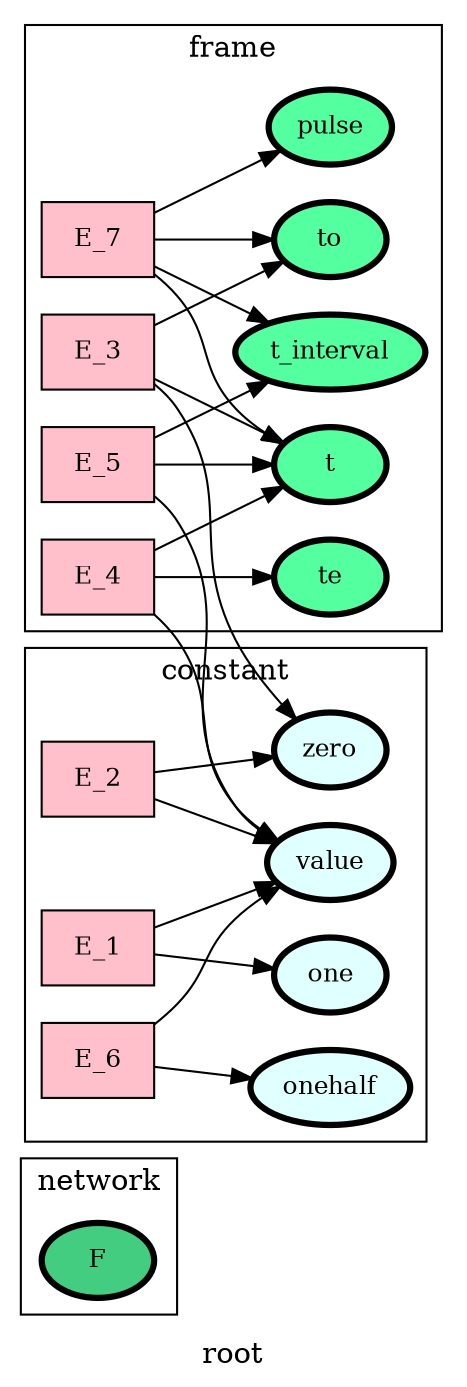 digraph root {
label=root;
rankdir=LR;
subgraph cluster_root___network {
label=network;
rankdir=LR;
V_10 [fillcolor=seagreen3, fontsize=12, label=F, penwidth=3, style=filled];
}

subgraph cluster_root___projection {
label=projection;
rankdir=LR;
}

E_3 -> V_3  [splines=ortho];
E_3 -> V_4  [splines=ortho];
E_4 -> V_1  [splines=ortho];
E_4 -> V_4  [splines=ortho];
E_5 -> V_1  [splines=ortho];
E_5 -> V_4  [splines=ortho];
E_7 -> V_4  [splines=ortho];
E_7 -> V_5  [splines=ortho];
E_7 -> V_7  [splines=ortho];
subgraph cluster_root___frame {
label=frame;
rankdir=LR;
V_4 [fillcolor=seagreen1, fontsize=12, label=t, penwidth=3, style=filled];
V_5 [fillcolor=seagreen1, fontsize=12, label=to, penwidth=3, style=filled];
V_6 [fillcolor=seagreen1, fontsize=12, label=te, penwidth=3, style=filled];
V_7 [fillcolor=seagreen1, fontsize=12, label=t_interval, penwidth=3, style=filled];
V_9 [fillcolor=seagreen1, fontsize=12, label=pulse, penwidth=3, style=filled];
E_3 [fillcolor=pink, fontsize=12, shape=box, style=filled];
E_3 -> V_5  [splines=ortho];
E_4 [fillcolor=pink, fontsize=12, shape=box, style=filled];
E_4 -> V_6  [splines=ortho];
E_5 [fillcolor=pink, fontsize=12, shape=box, style=filled];
E_5 -> V_7  [splines=ortho];
E_7 [fillcolor=pink, fontsize=12, shape=box, style=filled];
E_7 -> V_9  [splines=ortho];
}

subgraph cluster_root___state {
label=state;
rankdir=LR;
}

E_1 -> V_1  [splines=ortho];
E_2 -> V_1  [splines=ortho];
E_6 -> V_1  [splines=ortho];
subgraph cluster_root___constant {
label=constant;
rankdir=LR;
V_1 [fillcolor=lightcyan, fontsize=12, label=value, penwidth=3, style=filled];
V_2 [fillcolor=lightcyan, fontsize=12, label=one, penwidth=3, style=filled];
V_3 [fillcolor=lightcyan, fontsize=12, label=zero, penwidth=3, style=filled];
V_8 [fillcolor=lightcyan, fontsize=12, label=onehalf, penwidth=3, style=filled];
E_1 [fillcolor=pink, fontsize=12, shape=box, style=filled];
E_1 -> V_2  [splines=ortho];
E_2 [fillcolor=pink, fontsize=12, shape=box, style=filled];
E_2 -> V_3  [splines=ortho];
E_6 [fillcolor=pink, fontsize=12, shape=box, style=filled];
E_6 -> V_8  [splines=ortho];
}

}
